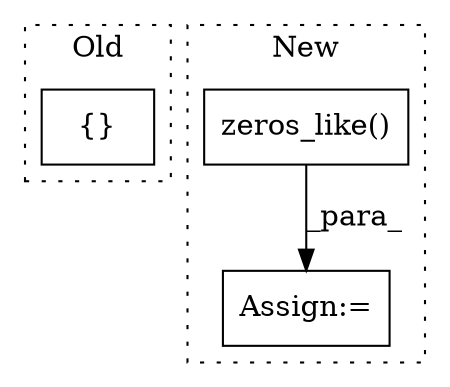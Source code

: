digraph G {
subgraph cluster0 {
1 [label="{}" a="59" s="1274,1288" l="1,0" shape="box"];
label = "Old";
style="dotted";
}
subgraph cluster1 {
2 [label="zeros_like()" a="75" s="1297,1318" l="17,1" shape="box"];
3 [label="Assign:=" a="68" s="1294" l="3" shape="box"];
label = "New";
style="dotted";
}
2 -> 3 [label="_para_"];
}